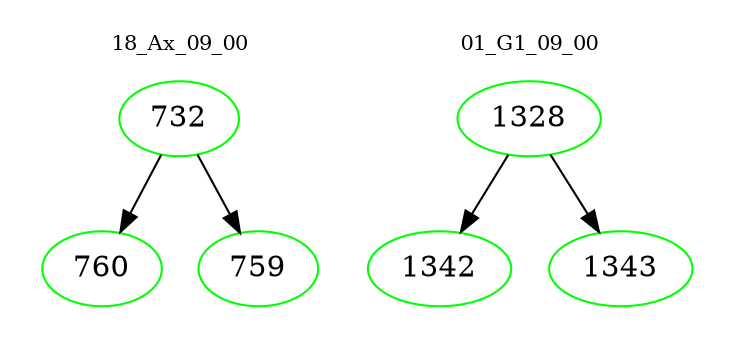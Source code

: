 digraph{
subgraph cluster_0 {
color = white
label = "18_Ax_09_00";
fontsize=10;
T0_732 [label="732", color="green"]
T0_732 -> T0_760 [color="black"]
T0_760 [label="760", color="green"]
T0_732 -> T0_759 [color="black"]
T0_759 [label="759", color="green"]
}
subgraph cluster_1 {
color = white
label = "01_G1_09_00";
fontsize=10;
T1_1328 [label="1328", color="green"]
T1_1328 -> T1_1342 [color="black"]
T1_1342 [label="1342", color="green"]
T1_1328 -> T1_1343 [color="black"]
T1_1343 [label="1343", color="green"]
}
}

